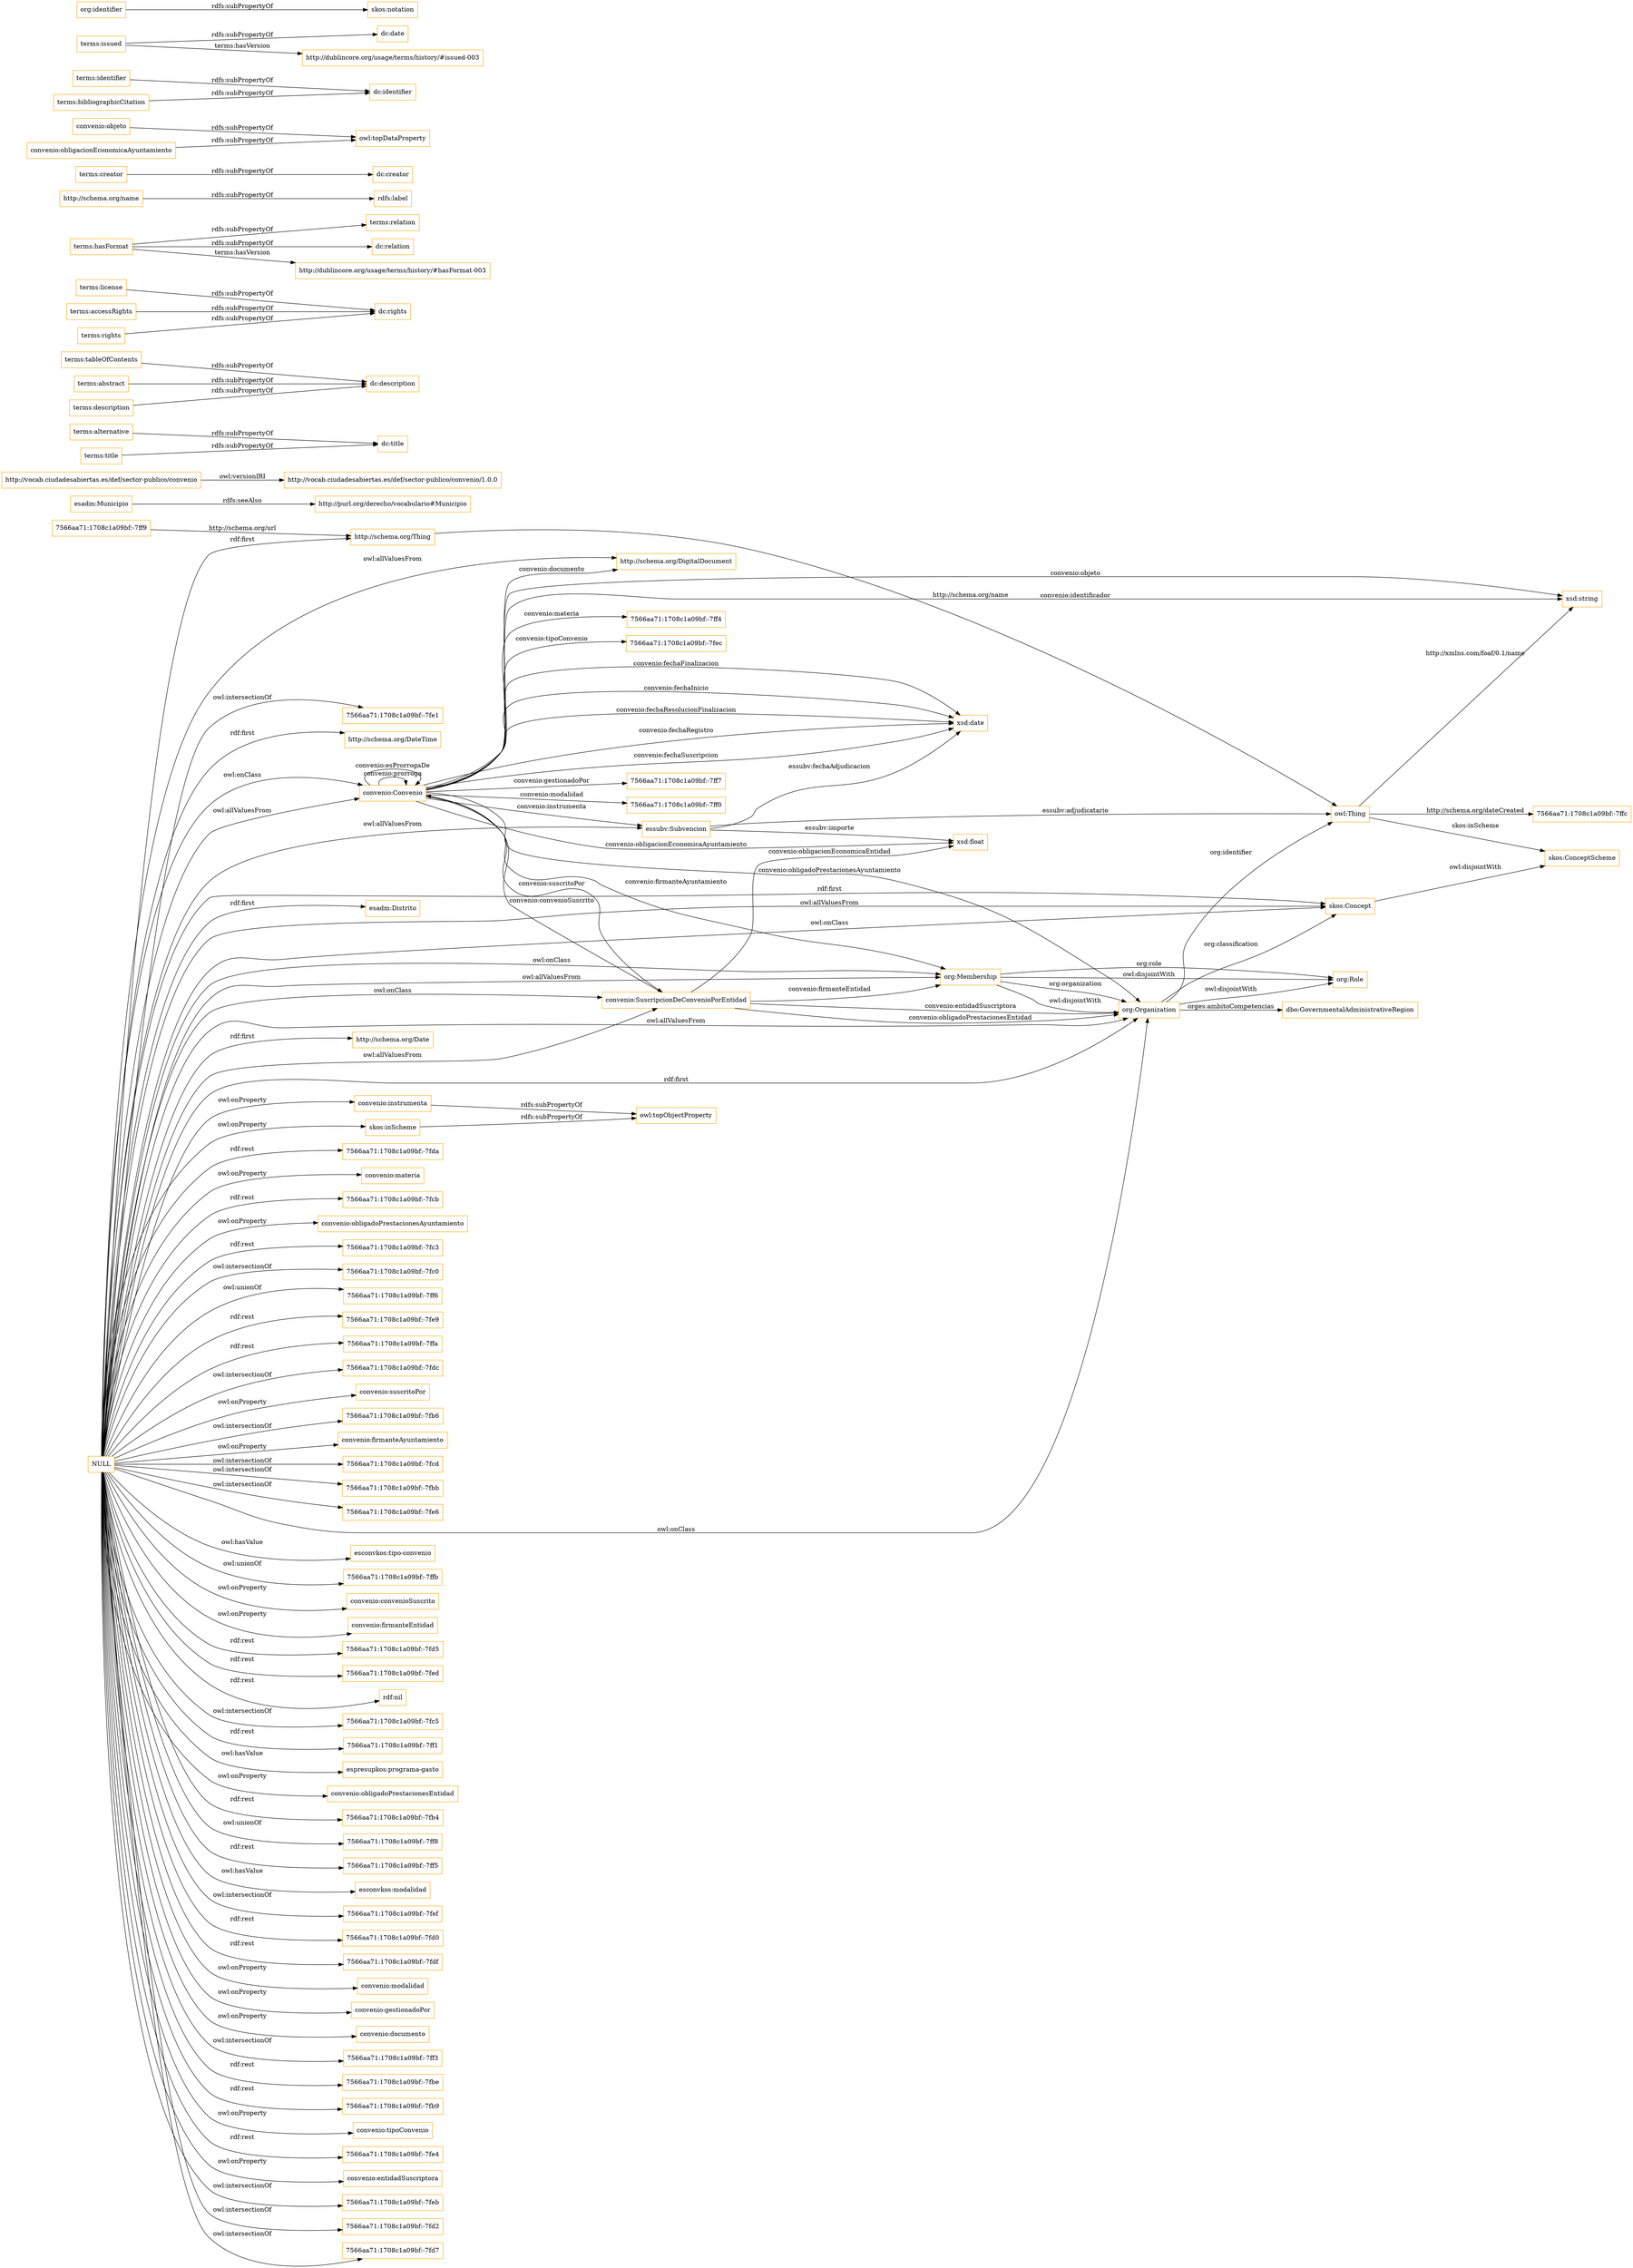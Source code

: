 digraph ar2dtool_diagram { 
rankdir=LR;
size="1501"
node [shape = rectangle, color="orange"]; "convenio:Convenio" "7566aa71:1708c1a09bf:-7ff7" "essubv:Subvencion" "dbo:GovernmentalAdministrativeRegion" "http://schema.org/DateTime" "7566aa71:1708c1a09bf:-7ff9" "skos:ConceptScheme" "7566aa71:1708c1a09bf:-7ff0" "convenio:SuscripcionDeConvenioPorEntidad" "http://schema.org/Thing" "http://schema.org/DigitalDocument" "7566aa71:1708c1a09bf:-7ff4" "esadm:Distrito" "7566aa71:1708c1a09bf:-7ffc" "7566aa71:1708c1a09bf:-7fec" "skos:Concept" "esadm:Municipio" "org:Organization" "org:Role" "http://schema.org/Date" "org:Membership" ; /*classes style*/
	"http://vocab.ciudadesabiertas.es/def/sector-publico/convenio" -> "http://vocab.ciudadesabiertas.es/def/sector-publico/convenio/1.0.0" [ label = "owl:versionIRI" ];
	"terms:alternative" -> "dc:title" [ label = "rdfs:subPropertyOf" ];
	"terms:tableOfContents" -> "dc:description" [ label = "rdfs:subPropertyOf" ];
	"terms:license" -> "dc:rights" [ label = "rdfs:subPropertyOf" ];
	"terms:hasFormat" -> "terms:relation" [ label = "rdfs:subPropertyOf" ];
	"terms:hasFormat" -> "dc:relation" [ label = "rdfs:subPropertyOf" ];
	"terms:hasFormat" -> "http://dublincore.org/usage/terms/history/#hasFormat-003" [ label = "terms:hasVersion" ];
	"http://schema.org/name" -> "rdfs:label" [ label = "rdfs:subPropertyOf" ];
	"terms:creator" -> "dc:creator" [ label = "rdfs:subPropertyOf" ];
	"terms:accessRights" -> "dc:rights" [ label = "rdfs:subPropertyOf" ];
	"terms:title" -> "dc:title" [ label = "rdfs:subPropertyOf" ];
	"terms:abstract" -> "dc:description" [ label = "rdfs:subPropertyOf" ];
	"skos:Concept" -> "skos:ConceptScheme" [ label = "owl:disjointWith" ];
	"esadm:Municipio" -> "http://purl.org/derecho/vocabulario#Municipio" [ label = "rdfs:seeAlso" ];
	"org:Membership" -> "org:Role" [ label = "owl:disjointWith" ];
	"org:Membership" -> "org:Organization" [ label = "owl:disjointWith" ];
	"convenio:objeto" -> "owl:topDataProperty" [ label = "rdfs:subPropertyOf" ];
	"org:Organization" -> "org:Role" [ label = "owl:disjointWith" ];
	"terms:identifier" -> "dc:identifier" [ label = "rdfs:subPropertyOf" ];
	"convenio:instrumenta" -> "owl:topObjectProperty" [ label = "rdfs:subPropertyOf" ];
	"skos:inScheme" -> "owl:topObjectProperty" [ label = "rdfs:subPropertyOf" ];
	"NULL" -> "7566aa71:1708c1a09bf:-7fda" [ label = "rdf:rest" ];
	"NULL" -> "convenio:materia" [ label = "owl:onProperty" ];
	"NULL" -> "7566aa71:1708c1a09bf:-7fcb" [ label = "rdf:rest" ];
	"NULL" -> "convenio:obligadoPrestacionesAyuntamiento" [ label = "owl:onProperty" ];
	"NULL" -> "7566aa71:1708c1a09bf:-7fc3" [ label = "rdf:rest" ];
	"NULL" -> "skos:Concept" [ label = "rdf:first" ];
	"NULL" -> "org:Membership" [ label = "owl:allValuesFrom" ];
	"NULL" -> "http://schema.org/Date" [ label = "rdf:first" ];
	"NULL" -> "7566aa71:1708c1a09bf:-7fc0" [ label = "owl:intersectionOf" ];
	"NULL" -> "7566aa71:1708c1a09bf:-7ff6" [ label = "owl:unionOf" ];
	"NULL" -> "7566aa71:1708c1a09bf:-7fe9" [ label = "rdf:rest" ];
	"NULL" -> "org:Organization" [ label = "owl:allValuesFrom" ];
	"NULL" -> "7566aa71:1708c1a09bf:-7ffa" [ label = "rdf:rest" ];
	"NULL" -> "7566aa71:1708c1a09bf:-7fdc" [ label = "owl:intersectionOf" ];
	"NULL" -> "convenio:suscritoPor" [ label = "owl:onProperty" ];
	"NULL" -> "7566aa71:1708c1a09bf:-7fb6" [ label = "owl:intersectionOf" ];
	"NULL" -> "convenio:firmanteAyuntamiento" [ label = "owl:onProperty" ];
	"NULL" -> "convenio:Convenio" [ label = "owl:allValuesFrom" ];
	"NULL" -> "http://schema.org/DateTime" [ label = "rdf:first" ];
	"NULL" -> "7566aa71:1708c1a09bf:-7fcd" [ label = "owl:intersectionOf" ];
	"NULL" -> "convenio:SuscripcionDeConvenioPorEntidad" [ label = "owl:onClass" ];
	"NULL" -> "7566aa71:1708c1a09bf:-7fbb" [ label = "owl:intersectionOf" ];
	"NULL" -> "7566aa71:1708c1a09bf:-7fe6" [ label = "owl:intersectionOf" ];
	"NULL" -> "esconvkos:tipo-convenio" [ label = "owl:hasValue" ];
	"NULL" -> "7566aa71:1708c1a09bf:-7ffb" [ label = "owl:unionOf" ];
	"NULL" -> "convenio:convenioSuscrito" [ label = "owl:onProperty" ];
	"NULL" -> "skos:Concept" [ label = "owl:allValuesFrom" ];
	"NULL" -> "convenio:firmanteEntidad" [ label = "owl:onProperty" ];
	"NULL" -> "7566aa71:1708c1a09bf:-7fd5" [ label = "rdf:rest" ];
	"NULL" -> "http://schema.org/DigitalDocument" [ label = "owl:allValuesFrom" ];
	"NULL" -> "7566aa71:1708c1a09bf:-7fed" [ label = "rdf:rest" ];
	"NULL" -> "rdf:nil" [ label = "rdf:rest" ];
	"NULL" -> "7566aa71:1708c1a09bf:-7fc5" [ label = "owl:intersectionOf" ];
	"NULL" -> "7566aa71:1708c1a09bf:-7ff1" [ label = "rdf:rest" ];
	"NULL" -> "espresupkos:programa-gasto" [ label = "owl:hasValue" ];
	"NULL" -> "convenio:obligadoPrestacionesEntidad" [ label = "owl:onProperty" ];
	"NULL" -> "7566aa71:1708c1a09bf:-7fb4" [ label = "rdf:rest" ];
	"NULL" -> "7566aa71:1708c1a09bf:-7ff8" [ label = "owl:unionOf" ];
	"NULL" -> "7566aa71:1708c1a09bf:-7ff5" [ label = "rdf:rest" ];
	"NULL" -> "esconvkos:modalidad" [ label = "owl:hasValue" ];
	"NULL" -> "essubv:Subvencion" [ label = "owl:allValuesFrom" ];
	"NULL" -> "7566aa71:1708c1a09bf:-7fef" [ label = "owl:intersectionOf" ];
	"NULL" -> "7566aa71:1708c1a09bf:-7fd0" [ label = "rdf:rest" ];
	"NULL" -> "7566aa71:1708c1a09bf:-7fdf" [ label = "rdf:rest" ];
	"NULL" -> "convenio:modalidad" [ label = "owl:onProperty" ];
	"NULL" -> "esadm:Distrito" [ label = "rdf:first" ];
	"NULL" -> "convenio:Convenio" [ label = "owl:onClass" ];
	"NULL" -> "http://schema.org/Thing" [ label = "rdf:first" ];
	"NULL" -> "convenio:gestionadoPor" [ label = "owl:onProperty" ];
	"NULL" -> "convenio:SuscripcionDeConvenioPorEntidad" [ label = "owl:allValuesFrom" ];
	"NULL" -> "convenio:documento" [ label = "owl:onProperty" ];
	"NULL" -> "org:Membership" [ label = "owl:onClass" ];
	"NULL" -> "7566aa71:1708c1a09bf:-7ff3" [ label = "owl:intersectionOf" ];
	"NULL" -> "skos:Concept" [ label = "owl:onClass" ];
	"NULL" -> "skos:inScheme" [ label = "owl:onProperty" ];
	"NULL" -> "7566aa71:1708c1a09bf:-7fbe" [ label = "rdf:rest" ];
	"NULL" -> "7566aa71:1708c1a09bf:-7fb9" [ label = "rdf:rest" ];
	"NULL" -> "convenio:tipoConvenio" [ label = "owl:onProperty" ];
	"NULL" -> "7566aa71:1708c1a09bf:-7fe4" [ label = "rdf:rest" ];
	"NULL" -> "convenio:instrumenta" [ label = "owl:onProperty" ];
	"NULL" -> "convenio:entidadSuscriptora" [ label = "owl:onProperty" ];
	"NULL" -> "org:Organization" [ label = "rdf:first" ];
	"NULL" -> "7566aa71:1708c1a09bf:-7feb" [ label = "owl:intersectionOf" ];
	"NULL" -> "7566aa71:1708c1a09bf:-7fd2" [ label = "owl:intersectionOf" ];
	"NULL" -> "7566aa71:1708c1a09bf:-7fd7" [ label = "owl:intersectionOf" ];
	"NULL" -> "7566aa71:1708c1a09bf:-7fe1" [ label = "owl:intersectionOf" ];
	"NULL" -> "org:Organization" [ label = "owl:onClass" ];
	"terms:rights" -> "dc:rights" [ label = "rdfs:subPropertyOf" ];
	"convenio:obligacionEconomicaAyuntamiento" -> "owl:topDataProperty" [ label = "rdfs:subPropertyOf" ];
	"terms:issued" -> "dc:date" [ label = "rdfs:subPropertyOf" ];
	"terms:issued" -> "http://dublincore.org/usage/terms/history/#issued-003" [ label = "terms:hasVersion" ];
	"terms:bibliographicCitation" -> "dc:identifier" [ label = "rdfs:subPropertyOf" ];
	"terms:description" -> "dc:description" [ label = "rdfs:subPropertyOf" ];
	"org:identifier" -> "skos:notation" [ label = "rdfs:subPropertyOf" ];
	"owl:Thing" -> "xsd:string" [ label = "http://xmlns.com/foaf/0.1/name" ];
	"convenio:Convenio" -> "org:Membership" [ label = "convenio:firmanteAyuntamiento" ];
	"convenio:SuscripcionDeConvenioPorEntidad" -> "org:Membership" [ label = "convenio:firmanteEntidad" ];
	"convenio:Convenio" -> "http://schema.org/DigitalDocument" [ label = "convenio:documento" ];
	"convenio:Convenio" -> "xsd:date" [ label = "convenio:fechaSuscripcion" ];
	"essubv:Subvencion" -> "xsd:date" [ label = "essubv:fechaAdjudicacion" ];
	"owl:Thing" -> "7566aa71:1708c1a09bf:-7ffc" [ label = "http://schema.org/dateCreated" ];
	"7566aa71:1708c1a09bf:-7ff9" -> "http://schema.org/Thing" [ label = "http://schema.org/url" ];
	"owl:Thing" -> "skos:ConceptScheme" [ label = "skos:inScheme" ];
	"convenio:Convenio" -> "xsd:date" [ label = "convenio:fechaFinalizacion" ];
	"convenio:SuscripcionDeConvenioPorEntidad" -> "org:Organization" [ label = "convenio:entidadSuscriptora" ];
	"http://schema.org/Thing" -> "owl:Thing" [ label = "http://schema.org/name" ];
	"convenio:SuscripcionDeConvenioPorEntidad" -> "convenio:Convenio" [ label = "convenio:convenioSuscrito" ];
	"convenio:SuscripcionDeConvenioPorEntidad" -> "org:Organization" [ label = "convenio:obligadoPrestacionesEntidad" ];
	"essubv:Subvencion" -> "owl:Thing" [ label = "essubv:adjudicatario" ];
	"org:Organization" -> "owl:Thing" [ label = "org:identifier" ];
	"org:Organization" -> "skos:Concept" [ label = "org:classification" ];
	"convenio:Convenio" -> "convenio:Convenio" [ label = "convenio:prorroga" ];
	"convenio:Convenio" -> "xsd:date" [ label = "convenio:fechaInicio" ];
	"convenio:Convenio" -> "essubv:Subvencion" [ label = "convenio:instrumenta" ];
	"convenio:Convenio" -> "7566aa71:1708c1a09bf:-7fec" [ label = "convenio:tipoConvenio" ];
	"convenio:SuscripcionDeConvenioPorEntidad" -> "xsd:float" [ label = "convenio:obligacionEconomicaEntidad" ];
	"org:Membership" -> "org:Organization" [ label = "org:organization" ];
	"convenio:Convenio" -> "xsd:string" [ label = "convenio:objeto" ];
	"convenio:Convenio" -> "7566aa71:1708c1a09bf:-7ff0" [ label = "convenio:modalidad" ];
	"convenio:Convenio" -> "org:Organization" [ label = "convenio:obligadoPrestacionesAyuntamiento" ];
	"convenio:Convenio" -> "convenio:Convenio" [ label = "convenio:esProrrogaDe" ];
	"org:Membership" -> "org:Role" [ label = "org:role" ];
	"convenio:Convenio" -> "7566aa71:1708c1a09bf:-7ff7" [ label = "convenio:gestionadoPor" ];
	"convenio:Convenio" -> "xsd:float" [ label = "convenio:obligacionEconomicaAyuntamiento" ];
	"essubv:Subvencion" -> "xsd:float" [ label = "essubv:importe" ];
	"convenio:Convenio" -> "xsd:date" [ label = "convenio:fechaResolucionFinalizacion" ];
	"convenio:Convenio" -> "7566aa71:1708c1a09bf:-7ff4" [ label = "convenio:materia" ];
	"org:Organization" -> "dbo:GovernmentalAdministrativeRegion" [ label = "orges:ambitoCompetencias" ];
	"convenio:Convenio" -> "xsd:date" [ label = "convenio:fechaRegistro" ];
	"convenio:Convenio" -> "xsd:string" [ label = "convenio:identificador" ];
	"convenio:Convenio" -> "convenio:SuscripcionDeConvenioPorEntidad" [ label = "convenio:suscritoPor" ];

}
